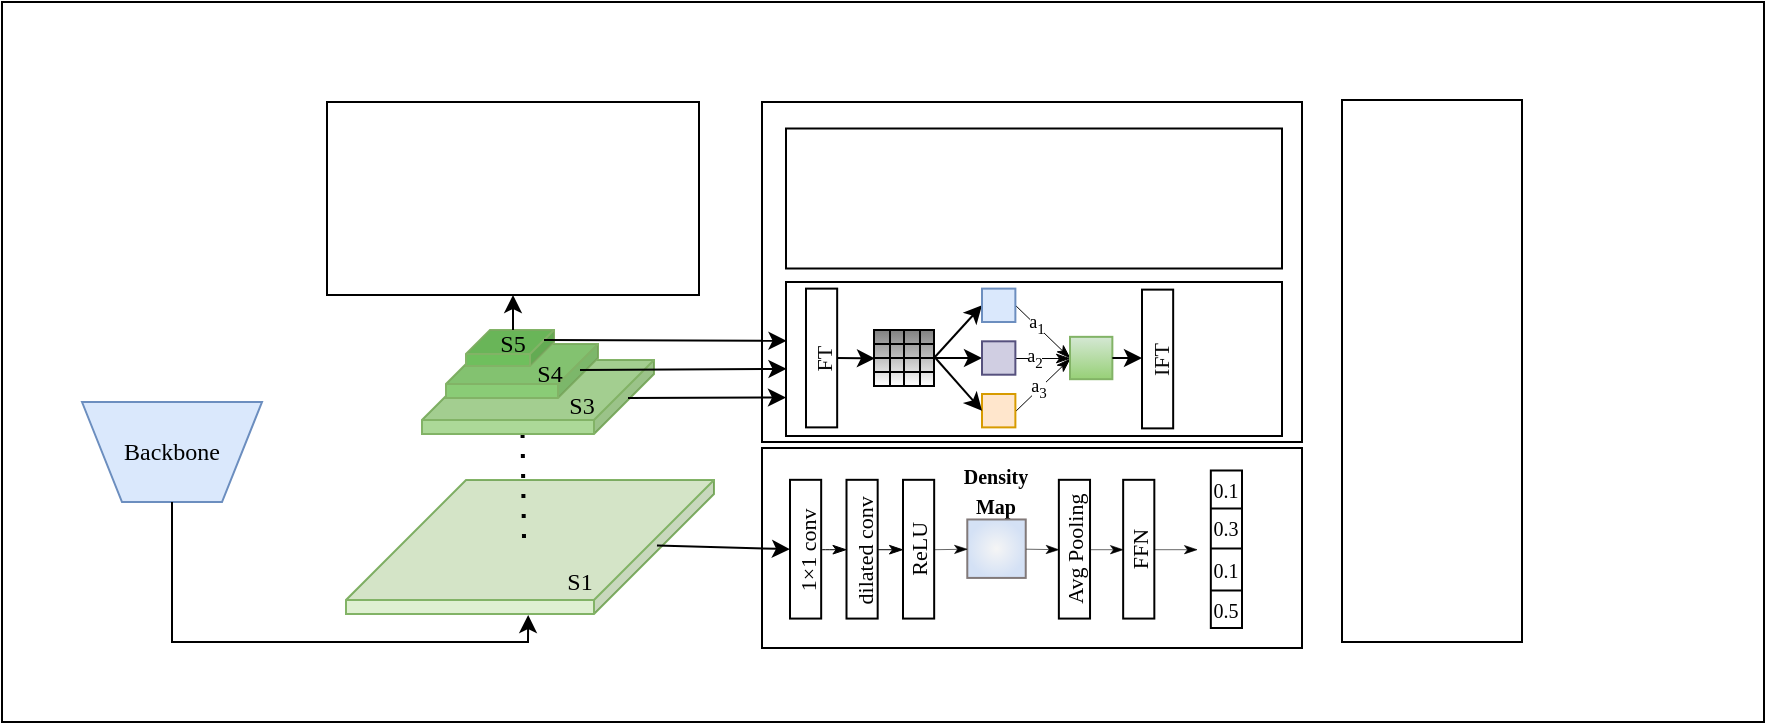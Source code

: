 <mxfile version="26.0.10">
  <diagram name="第 1 页" id="CLWAl7Uv6BVstPCbY0PA">
    <mxGraphModel dx="919" dy="468" grid="1" gridSize="10" guides="1" tooltips="1" connect="1" arrows="1" fold="1" page="1" pageScale="1" pageWidth="827" pageHeight="1169" math="1" shadow="0">
      <root>
        <mxCell id="0" />
        <mxCell id="1" parent="0" />
        <mxCell id="A3obOHkXwMJdT8IcUlnu-3" value="" style="rounded=0;whiteSpace=wrap;html=1;textOpacity=0;movable=1;resizable=1;rotatable=1;deletable=1;editable=1;locked=0;connectable=1;" parent="1" vertex="1">
          <mxGeometry x="20" y="80" width="881" height="360" as="geometry" />
        </mxCell>
        <mxCell id="vyVkkQDFkFN2ZyO-FKbN-2" value="Backbone" style="shape=trapezoid;perimeter=trapezoidPerimeter;whiteSpace=wrap;html=1;fixedSize=1;flipV=1;fillColor=#dae8fc;strokeColor=#6c8ebf;fontFamily=Times New Roman;" parent="1" vertex="1">
          <mxGeometry x="60" y="280" width="90" height="50" as="geometry" />
        </mxCell>
        <mxCell id="A3obOHkXwMJdT8IcUlnu-4" value="" style="rounded=0;whiteSpace=wrap;html=1;fontFamily=Times New Roman;" parent="1" vertex="1">
          <mxGeometry x="400" y="130" width="270" height="170" as="geometry" />
        </mxCell>
        <mxCell id="A3obOHkXwMJdT8IcUlnu-6" value="" style="rounded=0;whiteSpace=wrap;html=1;fontFamily=Times New Roman;" parent="1" vertex="1">
          <mxGeometry x="690" y="129" width="90" height="271" as="geometry" />
        </mxCell>
        <mxCell id="A3obOHkXwMJdT8IcUlnu-8" value="" style="endArrow=classic;html=1;rounded=0;entryX=0.505;entryY=1.008;entryDx=0;entryDy=0;entryPerimeter=0;exitX=0.5;exitY=1;exitDx=0;exitDy=0;fontFamily=Times New Roman;" parent="1" source="vyVkkQDFkFN2ZyO-FKbN-2" target="vyVkkQDFkFN2ZyO-FKbN-3" edge="1">
          <mxGeometry width="50" height="50" relative="1" as="geometry">
            <mxPoint x="120" y="440" as="sourcePoint" />
            <mxPoint x="170" y="390" as="targetPoint" />
            <Array as="points">
              <mxPoint x="105" y="400" />
              <mxPoint x="283" y="400" />
            </Array>
          </mxGeometry>
        </mxCell>
        <mxCell id="pcxJnYcUo_0ArzD0kZ6v-15" value="" style="group" parent="1" vertex="1" connectable="0">
          <mxGeometry x="192" y="319" width="184" height="67" as="geometry" />
        </mxCell>
        <mxCell id="vyVkkQDFkFN2ZyO-FKbN-3" value="" style="shape=cube;whiteSpace=wrap;html=1;boundedLbl=1;backgroundOutline=1;darkOpacity=0.05;darkOpacity2=0.1;size=60;fillStyle=solid;flipH=1;spacingTop=-1;spacingLeft=0;spacing=2;fillColor=light-dark(#dff0d2, #ededed);strokeColor=#82b366;movable=1;resizable=1;rotatable=1;deletable=1;editable=1;locked=0;connectable=1;fontFamily=Times New Roman;" parent="pcxJnYcUo_0ArzD0kZ6v-15" vertex="1">
          <mxGeometry width="184" height="67" as="geometry" />
        </mxCell>
        <mxCell id="pcxJnYcUo_0ArzD0kZ6v-14" value="S1" style="text;html=1;align=center;verticalAlign=middle;whiteSpace=wrap;rounded=0;fontSize=12;fontFamily=Times New Roman;" parent="pcxJnYcUo_0ArzD0kZ6v-15" vertex="1">
          <mxGeometry x="87" y="35.75" width="60" height="30" as="geometry" />
        </mxCell>
        <mxCell id="A3obOHkXwMJdT8IcUlnu-14" value="" style="endArrow=none;dashed=1;html=1;rounded=0;entryX=1;entryY=1;entryDx=0;entryDy=0;dashPattern=1 4;strokeWidth=2;fontFamily=Times New Roman;" parent="1" edge="1">
          <mxGeometry width="50" height="50" relative="1" as="geometry">
            <mxPoint x="281" y="348" as="sourcePoint" />
            <mxPoint x="280" y="276.5" as="targetPoint" />
          </mxGeometry>
        </mxCell>
        <mxCell id="pcxJnYcUo_0ArzD0kZ6v-10" value="" style="group" parent="1" vertex="1" connectable="0">
          <mxGeometry x="230" y="244" width="116" height="53" as="geometry" />
        </mxCell>
        <mxCell id="vyVkkQDFkFN2ZyO-FKbN-9" value="" style="shape=cube;whiteSpace=wrap;html=1;boundedLbl=1;backgroundOutline=1;darkOpacity=0.05;darkOpacity2=0.1;size=30;fillStyle=solid;flipH=1;spacingTop=-1;spacingLeft=0;spacing=2;fillColor=light-dark(#acd998, #1f2f1e);strokeColor=#82b366;movable=1;resizable=1;rotatable=1;deletable=1;editable=1;locked=0;connectable=1;fontFamily=Times New Roman;" parent="pcxJnYcUo_0ArzD0kZ6v-10" vertex="1">
          <mxGeometry y="15" width="116" height="37" as="geometry" />
        </mxCell>
        <mxCell id="A3obOHkXwMJdT8IcUlnu-19" value="S3" style="text;html=1;align=center;verticalAlign=middle;whiteSpace=wrap;rounded=0;fontSize=12;fontFamily=Times New Roman;" parent="pcxJnYcUo_0ArzD0kZ6v-10" vertex="1">
          <mxGeometry x="50" y="23" width="60" height="30" as="geometry" />
        </mxCell>
        <mxCell id="vyVkkQDFkFN2ZyO-FKbN-11" value="" style="shape=cube;whiteSpace=wrap;html=1;boundedLbl=1;backgroundOutline=1;darkOpacity=0.05;darkOpacity2=0.1;size=20;fillStyle=solid;flipH=1;spacingTop=-1;spacingLeft=0;spacing=2;fillColor=light-dark(#8acc76, #1f2f1e);strokeColor=#82b366;movable=1;resizable=1;rotatable=1;deletable=1;editable=1;locked=0;connectable=1;" parent="pcxJnYcUo_0ArzD0kZ6v-10" vertex="1">
          <mxGeometry x="12" y="7" width="76" height="27" as="geometry" />
        </mxCell>
        <mxCell id="A3obOHkXwMJdT8IcUlnu-20" value="S4" style="text;html=1;align=center;verticalAlign=middle;whiteSpace=wrap;rounded=0;fontSize=12;fontFamily=Times New Roman;" parent="pcxJnYcUo_0ArzD0kZ6v-10" vertex="1">
          <mxGeometry x="34" y="7" width="60" height="30" as="geometry" />
        </mxCell>
        <mxCell id="vyVkkQDFkFN2ZyO-FKbN-10" value="" style="shape=cube;whiteSpace=wrap;html=1;boundedLbl=1;backgroundOutline=1;darkOpacity=0.05;darkOpacity2=0.1;size=12;fillStyle=solid;flipH=1;spacingTop=-1;spacingLeft=0;spacing=2;fillColor=light-dark(#6fbf5d, #0c2100);strokeColor=#82b366;movable=1;resizable=1;rotatable=1;deletable=1;editable=1;locked=0;connectable=1;" parent="pcxJnYcUo_0ArzD0kZ6v-10" vertex="1">
          <mxGeometry x="22" width="44" height="18" as="geometry" />
        </mxCell>
        <mxCell id="A3obOHkXwMJdT8IcUlnu-18" value="S5" style="text;html=1;align=center;verticalAlign=middle;whiteSpace=wrap;rounded=0;fontSize=12;fontFamily=Times New Roman;" parent="pcxJnYcUo_0ArzD0kZ6v-10" vertex="1">
          <mxGeometry x="25" width="41" height="14" as="geometry" />
        </mxCell>
        <mxCell id="pcxJnYcUo_0ArzD0kZ6v-11" value="" style="rounded=0;whiteSpace=wrap;html=1;" parent="1" vertex="1">
          <mxGeometry x="182.5" y="130" width="186" height="96.5" as="geometry" />
        </mxCell>
        <mxCell id="pcxJnYcUo_0ArzD0kZ6v-12" value="" style="rounded=0;whiteSpace=wrap;html=1;" parent="1" vertex="1">
          <mxGeometry x="412" y="143.25" width="248" height="70" as="geometry" />
        </mxCell>
        <mxCell id="pcxJnYcUo_0ArzD0kZ6v-13" value="" style="rounded=0;whiteSpace=wrap;html=1;" parent="1" vertex="1">
          <mxGeometry x="412" y="220" width="248" height="77" as="geometry" />
        </mxCell>
        <mxCell id="pcxJnYcUo_0ArzD0kZ6v-19" value="" style="endArrow=classic;html=1;rounded=0;exitX=1;exitY=0.25;exitDx=0;exitDy=0;entryX=0.001;entryY=0.334;entryDx=0;entryDy=0;entryPerimeter=0;" parent="1" edge="1">
          <mxGeometry width="50" height="50" relative="1" as="geometry">
            <mxPoint x="291.0" y="249" as="sourcePoint" />
            <mxPoint x="412.248" y="249.378" as="targetPoint" />
          </mxGeometry>
        </mxCell>
        <mxCell id="pcxJnYcUo_0ArzD0kZ6v-20" value="" style="endArrow=classic;html=1;rounded=0;entryX=0.001;entryY=0.564;entryDx=0;entryDy=0;entryPerimeter=0;" parent="1" edge="1" target="pcxJnYcUo_0ArzD0kZ6v-13">
          <mxGeometry width="50" height="50" relative="1" as="geometry">
            <mxPoint x="309" y="264" as="sourcePoint" />
            <mxPoint x="410" y="260" as="targetPoint" />
          </mxGeometry>
        </mxCell>
        <mxCell id="pcxJnYcUo_0ArzD0kZ6v-21" value="" style="endArrow=classic;html=1;rounded=0;entryX=0;entryY=0.75;entryDx=0;entryDy=0;" parent="1" edge="1" target="pcxJnYcUo_0ArzD0kZ6v-13">
          <mxGeometry width="50" height="50" relative="1" as="geometry">
            <mxPoint x="333" y="278" as="sourcePoint" />
            <mxPoint x="412" y="277" as="targetPoint" />
          </mxGeometry>
        </mxCell>
        <mxCell id="A3obOHkXwMJdT8IcUlnu-5" value="" style="rounded=0;whiteSpace=wrap;html=1;fontFamily=Times New Roman;" parent="1" vertex="1">
          <mxGeometry x="400" y="303" width="270" height="100" as="geometry" />
        </mxCell>
        <mxCell id="gEg5M-laVUsotHvPiH9H-1" value="" style="endArrow=classic;html=1;rounded=0;entryX=0.5;entryY=1;entryDx=0;entryDy=0;exitX=0.5;exitY=0;exitDx=0;exitDy=0;" edge="1" parent="1" source="A3obOHkXwMJdT8IcUlnu-18" target="pcxJnYcUo_0ArzD0kZ6v-11">
          <mxGeometry width="50" height="50" relative="1" as="geometry">
            <mxPoint x="290" y="295" as="sourcePoint" />
            <mxPoint x="220" y="250" as="targetPoint" />
          </mxGeometry>
        </mxCell>
        <mxCell id="pcxJnYcUo_0ArzD0kZ6v-22" value="" style="endArrow=classic;html=1;rounded=0;exitX=0.155;exitY=0.488;exitDx=0;exitDy=0;exitPerimeter=0;entryX=0;entryY=0.5;entryDx=0;entryDy=0;" parent="1" source="vyVkkQDFkFN2ZyO-FKbN-3" target="A3obOHkXwMJdT8IcUlnu-23" edge="1">
          <mxGeometry width="50" height="50" relative="1" as="geometry">
            <mxPoint x="347" y="282" as="sourcePoint" />
            <mxPoint x="410" y="353" as="targetPoint" />
          </mxGeometry>
        </mxCell>
        <mxCell id="pcxJnYcUo_0ArzD0kZ6v-6" value="" style="group" parent="1" vertex="1" connectable="0">
          <mxGeometry x="414" y="309" width="226" height="84" as="geometry" />
        </mxCell>
        <mxCell id="A3obOHkXwMJdT8IcUlnu-70" value="&lt;font style=&quot;font-size: 10px;&quot; face=&quot;Times New Roman&quot;&gt;&lt;b style=&quot;&quot;&gt;Density&lt;br&gt;&lt;/b&gt;&lt;/font&gt;&lt;b style=&quot;font-size: 10px; font-family: &amp;quot;Times New Roman&amp;quot;; background-color: transparent; color: light-dark(rgb(0, 0, 0), rgb(255, 255, 255));&quot;&gt;Map&lt;/b&gt;" style="text;html=1;align=center;verticalAlign=middle;whiteSpace=wrap;rounded=0;" parent="pcxJnYcUo_0ArzD0kZ6v-6" vertex="1">
          <mxGeometry x="74.034" width="58.448" height="29.735" as="geometry" />
        </mxCell>
        <mxCell id="pcxJnYcUo_0ArzD0kZ6v-5" value="" style="group" parent="pcxJnYcUo_0ArzD0kZ6v-6" vertex="1" connectable="0">
          <mxGeometry y="5.204" width="226" height="78.796" as="geometry" />
        </mxCell>
        <mxCell id="A3obOHkXwMJdT8IcUlnu-23" value="&lt;p style=&quot;margin: 0px; font-variant-numeric: normal; font-variant-east-asian: normal; font-variant-alternates: normal; font-size-adjust: none; font-kerning: auto; font-optical-sizing: auto; font-feature-settings: normal; font-variation-settings: normal; font-variant-position: normal; font-variant-emoji: normal; font-stretch: normal; line-height: normal; text-align: start;&quot; class=&quot;p1&quot;&gt;&lt;font face=&quot;Times New Roman&quot; style=&quot;color: rgb(0, 0, 0); font-size: 11px;&quot;&gt;1×1 conv&lt;/font&gt;&lt;/p&gt;" style="rounded=0;whiteSpace=wrap;html=1;horizontal=0;" parent="pcxJnYcUo_0ArzD0kZ6v-5" vertex="1">
          <mxGeometry y="4.708" width="15.586" height="69.381" as="geometry" />
        </mxCell>
        <mxCell id="A3obOHkXwMJdT8IcUlnu-27" value="" style="whiteSpace=wrap;html=1;aspect=fixed;fillColor=#f5f5f5;strokeColor=light-dark(#817979, #959595);gradientColor=#D4E1F5;gradientDirection=radial;" parent="pcxJnYcUo_0ArzD0kZ6v-5" vertex="1">
          <mxGeometry x="88.647" y="24.531" width="29.224" height="29.224" as="geometry" />
        </mxCell>
        <mxCell id="A3obOHkXwMJdT8IcUlnu-30" value="" style="shape=table;startSize=0;container=1;collapsible=0;childLayout=tableLayout;fontSize=14;fontFamily=Times New Roman;align=center;" parent="pcxJnYcUo_0ArzD0kZ6v-5" vertex="1">
          <mxGeometry x="210.414" width="15.586" height="78.796" as="geometry" />
        </mxCell>
        <mxCell id="A3obOHkXwMJdT8IcUlnu-47" style="shape=tableRow;horizontal=0;startSize=0;swimlaneHead=0;swimlaneBody=0;strokeColor=inherit;top=0;left=0;bottom=0;right=0;collapsible=0;dropTarget=0;fillColor=none;points=[[0,0.5],[1,0.5]];portConstraint=eastwest;fontSize=16;" parent="A3obOHkXwMJdT8IcUlnu-30" vertex="1">
          <mxGeometry width="15.586" height="19" as="geometry" />
        </mxCell>
        <mxCell id="A3obOHkXwMJdT8IcUlnu-48" value="0.1" style="shape=partialRectangle;html=1;whiteSpace=wrap;connectable=0;strokeColor=inherit;overflow=hidden;fillColor=none;top=0;left=0;bottom=0;right=0;pointerEvents=1;fontSize=10;fontFamily=Times New Roman;" parent="A3obOHkXwMJdT8IcUlnu-47" vertex="1">
          <mxGeometry width="16" height="19" as="geometry">
            <mxRectangle width="16" height="19" as="alternateBounds" />
          </mxGeometry>
        </mxCell>
        <mxCell id="A3obOHkXwMJdT8IcUlnu-31" value="" style="shape=tableRow;horizontal=0;startSize=0;swimlaneHead=0;swimlaneBody=0;strokeColor=inherit;top=0;left=0;bottom=0;right=0;collapsible=0;dropTarget=0;fillColor=none;points=[[0,0.5],[1,0.5]];portConstraint=eastwest;fontSize=16;" parent="A3obOHkXwMJdT8IcUlnu-30" vertex="1">
          <mxGeometry y="19" width="15.586" height="20" as="geometry" />
        </mxCell>
        <mxCell id="A3obOHkXwMJdT8IcUlnu-32" value="0.3" style="shape=partialRectangle;html=1;whiteSpace=wrap;connectable=0;strokeColor=inherit;overflow=hidden;fillColor=none;top=0;left=0;bottom=0;right=0;pointerEvents=1;fontSize=10;fontFamily=Times New Roman;" parent="A3obOHkXwMJdT8IcUlnu-31" vertex="1">
          <mxGeometry width="16" height="20" as="geometry">
            <mxRectangle width="16" height="20" as="alternateBounds" />
          </mxGeometry>
        </mxCell>
        <mxCell id="A3obOHkXwMJdT8IcUlnu-35" value="" style="shape=tableRow;horizontal=0;startSize=0;swimlaneHead=0;swimlaneBody=0;strokeColor=inherit;top=0;left=0;bottom=0;right=0;collapsible=0;dropTarget=0;fillColor=none;points=[[0,0.5],[1,0.5]];portConstraint=eastwest;fontSize=16;" parent="A3obOHkXwMJdT8IcUlnu-30" vertex="1">
          <mxGeometry y="39" width="15.586" height="21" as="geometry" />
        </mxCell>
        <mxCell id="A3obOHkXwMJdT8IcUlnu-36" value="0.1" style="shape=partialRectangle;html=1;whiteSpace=wrap;connectable=0;strokeColor=inherit;overflow=hidden;fillColor=none;top=0;left=0;bottom=0;right=0;pointerEvents=1;fontSize=10;fontFamily=Times New Roman;" parent="A3obOHkXwMJdT8IcUlnu-35" vertex="1">
          <mxGeometry width="16" height="21" as="geometry">
            <mxRectangle width="16" height="21" as="alternateBounds" />
          </mxGeometry>
        </mxCell>
        <mxCell id="A3obOHkXwMJdT8IcUlnu-43" style="shape=tableRow;horizontal=0;startSize=0;swimlaneHead=0;swimlaneBody=0;strokeColor=inherit;top=0;left=0;bottom=0;right=0;collapsible=0;dropTarget=0;fillColor=none;points=[[0,0.5],[1,0.5]];portConstraint=eastwest;fontSize=16;" parent="A3obOHkXwMJdT8IcUlnu-30" vertex="1">
          <mxGeometry y="60" width="15.586" height="19" as="geometry" />
        </mxCell>
        <mxCell id="A3obOHkXwMJdT8IcUlnu-44" value="0.5" style="shape=partialRectangle;html=1;whiteSpace=wrap;connectable=0;strokeColor=inherit;overflow=hidden;fillColor=none;top=0;left=0;bottom=0;right=0;pointerEvents=1;fontSize=10;fontFamily=Times New Roman;" parent="A3obOHkXwMJdT8IcUlnu-43" vertex="1">
          <mxGeometry width="16" height="19" as="geometry">
            <mxRectangle width="16" height="19" as="alternateBounds" />
          </mxGeometry>
        </mxCell>
        <mxCell id="A3obOHkXwMJdT8IcUlnu-51" value="&lt;p style=&quot;margin: 0px; font-variant-numeric: normal; font-variant-east-asian: normal; font-variant-alternates: normal; font-size-adjust: none; font-kerning: auto; font-optical-sizing: auto; font-feature-settings: normal; font-variation-settings: normal; font-variant-position: normal; font-variant-emoji: normal; font-stretch: normal; line-height: normal; text-align: start;&quot; class=&quot;p1&quot;&gt;&lt;font face=&quot;Times New Roman&quot; style=&quot;color: rgb(0, 0, 0); font-size: 11px;&quot;&gt;dilated conv&lt;/font&gt;&lt;/p&gt;" style="rounded=0;whiteSpace=wrap;html=1;horizontal=0;" parent="pcxJnYcUo_0ArzD0kZ6v-5" vertex="1">
          <mxGeometry x="28.25" y="4.708" width="15.586" height="69.381" as="geometry" />
        </mxCell>
        <mxCell id="A3obOHkXwMJdT8IcUlnu-52" value="&lt;font face=&quot;Times New Roman&quot; style=&quot;font-size: 11px;&quot;&gt;ReLU&lt;/font&gt;" style="rounded=0;whiteSpace=wrap;html=1;horizontal=0;" parent="pcxJnYcUo_0ArzD0kZ6v-5" vertex="1">
          <mxGeometry x="56.5" y="4.708" width="15.586" height="69.381" as="geometry" />
        </mxCell>
        <mxCell id="A3obOHkXwMJdT8IcUlnu-53" value="&lt;font face=&quot;Times New Roman&quot; style=&quot;font-size: 11px;&quot;&gt;Avg Pooling&lt;/font&gt;" style="rounded=0;whiteSpace=wrap;html=1;horizontal=0;" parent="pcxJnYcUo_0ArzD0kZ6v-5" vertex="1">
          <mxGeometry x="134.431" y="4.708" width="15.586" height="69.381" as="geometry" />
        </mxCell>
        <mxCell id="A3obOHkXwMJdT8IcUlnu-54" value="&lt;font face=&quot;Times New Roman&quot; style=&quot;font-size: 11px; font-weight: normal;&quot;&gt;FFN&lt;/font&gt;" style="rounded=0;whiteSpace=wrap;html=1;fontStyle=1;horizontal=0;" parent="pcxJnYcUo_0ArzD0kZ6v-5" vertex="1">
          <mxGeometry x="166.578" y="4.708" width="15.586" height="69.381" as="geometry" />
        </mxCell>
        <mxCell id="A3obOHkXwMJdT8IcUlnu-57" value="" style="endArrow=classicThin;html=1;rounded=0;entryX=0;entryY=0.5;entryDx=0;entryDy=0;exitX=1;exitY=0.5;exitDx=0;exitDy=0;endFill=1;strokeWidth=0.5;curved=1;startArrow=none;startFill=0;" parent="pcxJnYcUo_0ArzD0kZ6v-5" source="A3obOHkXwMJdT8IcUlnu-23" target="A3obOHkXwMJdT8IcUlnu-51" edge="1">
          <mxGeometry width="50" height="50" relative="1" as="geometry">
            <mxPoint x="-52.603" y="24.531" as="sourcePoint" />
            <mxPoint x="-3.897" y="-25.027" as="targetPoint" />
          </mxGeometry>
        </mxCell>
        <mxCell id="A3obOHkXwMJdT8IcUlnu-58" value="" style="endArrow=classicThin;html=1;rounded=0;entryX=0;entryY=0.5;entryDx=0;entryDy=0;exitX=1;exitY=0.5;exitDx=0;exitDy=0;endFill=1;strokeWidth=0.5;jumpSize=7;" parent="pcxJnYcUo_0ArzD0kZ6v-5" source="A3obOHkXwMJdT8IcUlnu-51" target="A3obOHkXwMJdT8IcUlnu-52" edge="1">
          <mxGeometry width="50" height="50" relative="1" as="geometry">
            <mxPoint x="25.328" y="49.31" as="sourcePoint" />
            <mxPoint x="37.991" y="49.31" as="targetPoint" />
          </mxGeometry>
        </mxCell>
        <mxCell id="A3obOHkXwMJdT8IcUlnu-59" value="" style="endArrow=classicThin;html=1;rounded=0;endFill=1;strokeWidth=0.3;sourcePerimeterSpacing=0;fontSize=11;exitX=1;exitY=0.5;exitDx=0;exitDy=0;entryX=0;entryY=0.5;entryDx=0;entryDy=0;" parent="pcxJnYcUo_0ArzD0kZ6v-5" source="A3obOHkXwMJdT8IcUlnu-52" target="A3obOHkXwMJdT8IcUlnu-27" edge="1">
          <mxGeometry width="50" height="50" relative="1" as="geometry">
            <mxPoint x="75.009" y="39.398" as="sourcePoint" />
            <mxPoint x="86.698" y="39.398" as="targetPoint" />
          </mxGeometry>
        </mxCell>
        <mxCell id="A3obOHkXwMJdT8IcUlnu-62" value="" style="endArrow=classicThin;html=1;rounded=0;entryX=0;entryY=0.5;entryDx=0;entryDy=0;exitX=1;exitY=0.5;exitDx=0;exitDy=0;endFill=1;strokeWidth=0.3;" parent="pcxJnYcUo_0ArzD0kZ6v-5" source="A3obOHkXwMJdT8IcUlnu-53" target="A3obOHkXwMJdT8IcUlnu-54" edge="1">
          <mxGeometry width="50" height="50" relative="1" as="geometry">
            <mxPoint x="127.612" y="49.31" as="sourcePoint" />
            <mxPoint x="144.172" y="49.31" as="targetPoint" />
          </mxGeometry>
        </mxCell>
        <mxCell id="A3obOHkXwMJdT8IcUlnu-64" value="" style="endArrow=classicThin;html=1;rounded=0;endFill=1;strokeWidth=0.3;sourcePerimeterSpacing=0;fontSize=11;exitX=1;exitY=0.5;exitDx=0;exitDy=0;entryX=0;entryY=0.5;entryDx=0;entryDy=0;" parent="pcxJnYcUo_0ArzD0kZ6v-5" source="A3obOHkXwMJdT8IcUlnu-27" target="A3obOHkXwMJdT8IcUlnu-53" edge="1">
          <mxGeometry width="50" height="50" relative="1" as="geometry">
            <mxPoint x="120.793" y="39.398" as="sourcePoint" />
            <mxPoint x="132.483" y="39.398" as="targetPoint" />
          </mxGeometry>
        </mxCell>
        <mxCell id="A3obOHkXwMJdT8IcUlnu-67" value="" style="endArrow=classicThin;html=1;rounded=0;strokeWidth=0.3;endFill=1;exitX=1;exitY=0.5;exitDx=0;exitDy=0;" parent="pcxJnYcUo_0ArzD0kZ6v-5" source="A3obOHkXwMJdT8IcUlnu-54" edge="1">
          <mxGeometry width="50" height="50" relative="1" as="geometry">
            <mxPoint x="113" y="113.735" as="sourcePoint" />
            <mxPoint x="203.595" y="39.398" as="targetPoint" />
          </mxGeometry>
        </mxCell>
        <mxCell id="gEg5M-laVUsotHvPiH9H-3" value="&lt;p style=&quot;margin: 0px; font-variant-numeric: normal; font-variant-east-asian: normal; font-variant-alternates: normal; font-size-adjust: none; font-kerning: auto; font-optical-sizing: auto; font-feature-settings: normal; font-variation-settings: normal; font-variant-position: normal; font-variant-emoji: normal; font-stretch: normal; line-height: normal; color: rgb(14, 14, 14); text-align: start;&quot; class=&quot;p1&quot;&gt;&lt;font style=&quot;font-size: 11px;&quot; face=&quot;Times New Roman&quot;&gt;FT&lt;/font&gt;&lt;/p&gt;" style="rounded=0;whiteSpace=wrap;html=1;horizontal=0;" vertex="1" parent="1">
          <mxGeometry x="422" y="223.312" width="15.586" height="69.381" as="geometry" />
        </mxCell>
        <mxCell id="gEg5M-laVUsotHvPiH9H-51" style="rounded=0;orthogonalLoop=1;jettySize=auto;html=1;exitX=1;exitY=0.5;exitDx=0;exitDy=0;entryX=0;entryY=0.5;entryDx=0;entryDy=0;" edge="1" parent="1" source="gEg5M-laVUsotHvPiH9H-9" target="gEg5M-laVUsotHvPiH9H-47">
          <mxGeometry relative="1" as="geometry" />
        </mxCell>
        <mxCell id="gEg5M-laVUsotHvPiH9H-52" style="edgeStyle=orthogonalEdgeStyle;rounded=0;orthogonalLoop=1;jettySize=auto;html=1;exitX=1;exitY=0.5;exitDx=0;exitDy=0;entryX=0;entryY=0.5;entryDx=0;entryDy=0;" edge="1" parent="1" source="gEg5M-laVUsotHvPiH9H-9" target="gEg5M-laVUsotHvPiH9H-49">
          <mxGeometry relative="1" as="geometry" />
        </mxCell>
        <mxCell id="gEg5M-laVUsotHvPiH9H-9" value="" style="shape=table;startSize=0;container=1;collapsible=0;childLayout=tableLayout;fontSize=16;gradientColor=#808080;gradientDirection=north;" vertex="1" parent="1">
          <mxGeometry x="456" y="244" width="30" height="28" as="geometry" />
        </mxCell>
        <mxCell id="gEg5M-laVUsotHvPiH9H-35" style="shape=tableRow;horizontal=0;startSize=0;swimlaneHead=0;swimlaneBody=0;strokeColor=inherit;top=0;left=0;bottom=0;right=0;collapsible=0;dropTarget=0;fillColor=none;points=[[0,0.5],[1,0.5]];portConstraint=eastwest;fontSize=16;" vertex="1" parent="gEg5M-laVUsotHvPiH9H-9">
          <mxGeometry width="30" height="7" as="geometry" />
        </mxCell>
        <mxCell id="gEg5M-laVUsotHvPiH9H-36" style="shape=partialRectangle;html=1;whiteSpace=wrap;connectable=0;strokeColor=inherit;overflow=hidden;fillColor=none;top=0;left=0;bottom=0;right=0;pointerEvents=1;fontSize=16;" vertex="1" parent="gEg5M-laVUsotHvPiH9H-35">
          <mxGeometry width="8" height="7" as="geometry">
            <mxRectangle width="8" height="7" as="alternateBounds" />
          </mxGeometry>
        </mxCell>
        <mxCell id="gEg5M-laVUsotHvPiH9H-37" style="shape=partialRectangle;html=1;whiteSpace=wrap;connectable=0;strokeColor=inherit;overflow=hidden;fillColor=none;top=0;left=0;bottom=0;right=0;pointerEvents=1;fontSize=16;" vertex="1" parent="gEg5M-laVUsotHvPiH9H-35">
          <mxGeometry x="8" width="7" height="7" as="geometry">
            <mxRectangle width="7" height="7" as="alternateBounds" />
          </mxGeometry>
        </mxCell>
        <mxCell id="gEg5M-laVUsotHvPiH9H-38" style="shape=partialRectangle;html=1;whiteSpace=wrap;connectable=0;strokeColor=inherit;overflow=hidden;fillColor=none;top=0;left=0;bottom=0;right=0;pointerEvents=1;fontSize=16;" vertex="1" parent="gEg5M-laVUsotHvPiH9H-35">
          <mxGeometry x="15" width="8" height="7" as="geometry">
            <mxRectangle width="8" height="7" as="alternateBounds" />
          </mxGeometry>
        </mxCell>
        <mxCell id="gEg5M-laVUsotHvPiH9H-39" style="shape=partialRectangle;html=1;whiteSpace=wrap;connectable=0;strokeColor=inherit;overflow=hidden;fillColor=none;top=0;left=0;bottom=0;right=0;pointerEvents=1;fontSize=16;" vertex="1" parent="gEg5M-laVUsotHvPiH9H-35">
          <mxGeometry x="23" width="7" height="7" as="geometry">
            <mxRectangle width="7" height="7" as="alternateBounds" />
          </mxGeometry>
        </mxCell>
        <mxCell id="gEg5M-laVUsotHvPiH9H-10" value="" style="shape=tableRow;horizontal=0;startSize=0;swimlaneHead=0;swimlaneBody=0;strokeColor=inherit;top=0;left=0;bottom=0;right=0;collapsible=0;dropTarget=0;fillColor=none;points=[[0,0.5],[1,0.5]];portConstraint=eastwest;fontSize=16;" vertex="1" parent="gEg5M-laVUsotHvPiH9H-9">
          <mxGeometry y="7" width="30" height="7" as="geometry" />
        </mxCell>
        <mxCell id="gEg5M-laVUsotHvPiH9H-11" value="" style="shape=partialRectangle;html=1;whiteSpace=wrap;connectable=0;strokeColor=inherit;overflow=hidden;fillColor=none;top=0;left=0;bottom=0;right=0;pointerEvents=1;fontSize=16;" vertex="1" parent="gEg5M-laVUsotHvPiH9H-10">
          <mxGeometry width="8" height="7" as="geometry">
            <mxRectangle width="8" height="7" as="alternateBounds" />
          </mxGeometry>
        </mxCell>
        <mxCell id="gEg5M-laVUsotHvPiH9H-12" value="" style="shape=partialRectangle;html=1;whiteSpace=wrap;connectable=0;strokeColor=inherit;overflow=hidden;fillColor=none;top=0;left=0;bottom=0;right=0;pointerEvents=1;fontSize=16;" vertex="1" parent="gEg5M-laVUsotHvPiH9H-10">
          <mxGeometry x="8" width="7" height="7" as="geometry">
            <mxRectangle width="7" height="7" as="alternateBounds" />
          </mxGeometry>
        </mxCell>
        <mxCell id="gEg5M-laVUsotHvPiH9H-13" value="" style="shape=partialRectangle;html=1;whiteSpace=wrap;connectable=0;strokeColor=inherit;overflow=hidden;fillColor=none;top=0;left=0;bottom=0;right=0;pointerEvents=1;fontSize=16;" vertex="1" parent="gEg5M-laVUsotHvPiH9H-10">
          <mxGeometry x="15" width="8" height="7" as="geometry">
            <mxRectangle width="8" height="7" as="alternateBounds" />
          </mxGeometry>
        </mxCell>
        <mxCell id="gEg5M-laVUsotHvPiH9H-40" style="shape=partialRectangle;html=1;whiteSpace=wrap;connectable=0;strokeColor=inherit;overflow=hidden;fillColor=none;top=0;left=0;bottom=0;right=0;pointerEvents=1;fontSize=16;" vertex="1" parent="gEg5M-laVUsotHvPiH9H-10">
          <mxGeometry x="23" width="7" height="7" as="geometry">
            <mxRectangle width="7" height="7" as="alternateBounds" />
          </mxGeometry>
        </mxCell>
        <mxCell id="gEg5M-laVUsotHvPiH9H-14" value="" style="shape=tableRow;horizontal=0;startSize=0;swimlaneHead=0;swimlaneBody=0;strokeColor=inherit;top=0;left=0;bottom=0;right=0;collapsible=0;dropTarget=0;fillColor=none;points=[[0,0.5],[1,0.5]];portConstraint=eastwest;fontSize=16;" vertex="1" parent="gEg5M-laVUsotHvPiH9H-9">
          <mxGeometry y="14" width="30" height="7" as="geometry" />
        </mxCell>
        <mxCell id="gEg5M-laVUsotHvPiH9H-15" value="" style="shape=partialRectangle;html=1;whiteSpace=wrap;connectable=0;strokeColor=inherit;overflow=hidden;fillColor=none;top=0;left=0;bottom=0;right=0;pointerEvents=1;fontSize=16;" vertex="1" parent="gEg5M-laVUsotHvPiH9H-14">
          <mxGeometry width="8" height="7" as="geometry">
            <mxRectangle width="8" height="7" as="alternateBounds" />
          </mxGeometry>
        </mxCell>
        <mxCell id="gEg5M-laVUsotHvPiH9H-16" value="" style="shape=partialRectangle;html=1;whiteSpace=wrap;connectable=0;strokeColor=inherit;overflow=hidden;fillColor=none;top=0;left=0;bottom=0;right=0;pointerEvents=1;fontSize=16;" vertex="1" parent="gEg5M-laVUsotHvPiH9H-14">
          <mxGeometry x="8" width="7" height="7" as="geometry">
            <mxRectangle width="7" height="7" as="alternateBounds" />
          </mxGeometry>
        </mxCell>
        <mxCell id="gEg5M-laVUsotHvPiH9H-17" value="" style="shape=partialRectangle;html=1;whiteSpace=wrap;connectable=0;strokeColor=inherit;overflow=hidden;fillColor=none;top=0;left=0;bottom=0;right=0;pointerEvents=1;fontSize=16;" vertex="1" parent="gEg5M-laVUsotHvPiH9H-14">
          <mxGeometry x="15" width="8" height="7" as="geometry">
            <mxRectangle width="8" height="7" as="alternateBounds" />
          </mxGeometry>
        </mxCell>
        <mxCell id="gEg5M-laVUsotHvPiH9H-41" style="shape=partialRectangle;html=1;whiteSpace=wrap;connectable=0;strokeColor=inherit;overflow=hidden;fillColor=none;top=0;left=0;bottom=0;right=0;pointerEvents=1;fontSize=16;" vertex="1" parent="gEg5M-laVUsotHvPiH9H-14">
          <mxGeometry x="23" width="7" height="7" as="geometry">
            <mxRectangle width="7" height="7" as="alternateBounds" />
          </mxGeometry>
        </mxCell>
        <mxCell id="gEg5M-laVUsotHvPiH9H-18" value="" style="shape=tableRow;horizontal=0;startSize=0;swimlaneHead=0;swimlaneBody=0;strokeColor=inherit;top=0;left=0;bottom=0;right=0;collapsible=0;dropTarget=0;fillColor=none;points=[[0,0.5],[1,0.5]];portConstraint=eastwest;fontSize=16;" vertex="1" parent="gEg5M-laVUsotHvPiH9H-9">
          <mxGeometry y="21" width="30" height="7" as="geometry" />
        </mxCell>
        <mxCell id="gEg5M-laVUsotHvPiH9H-19" value="" style="shape=partialRectangle;html=1;whiteSpace=wrap;connectable=0;strokeColor=inherit;overflow=hidden;fillColor=none;top=0;left=0;bottom=0;right=0;pointerEvents=1;fontSize=16;" vertex="1" parent="gEg5M-laVUsotHvPiH9H-18">
          <mxGeometry width="8" height="7" as="geometry">
            <mxRectangle width="8" height="7" as="alternateBounds" />
          </mxGeometry>
        </mxCell>
        <mxCell id="gEg5M-laVUsotHvPiH9H-20" value="" style="shape=partialRectangle;html=1;whiteSpace=wrap;connectable=0;strokeColor=inherit;overflow=hidden;fillColor=none;top=0;left=0;bottom=0;right=0;pointerEvents=1;fontSize=16;" vertex="1" parent="gEg5M-laVUsotHvPiH9H-18">
          <mxGeometry x="8" width="7" height="7" as="geometry">
            <mxRectangle width="7" height="7" as="alternateBounds" />
          </mxGeometry>
        </mxCell>
        <mxCell id="gEg5M-laVUsotHvPiH9H-21" value="" style="shape=partialRectangle;html=1;whiteSpace=wrap;connectable=0;strokeColor=inherit;overflow=hidden;fillColor=none;top=0;left=0;bottom=0;right=0;pointerEvents=1;fontSize=16;" vertex="1" parent="gEg5M-laVUsotHvPiH9H-18">
          <mxGeometry x="15" width="8" height="7" as="geometry">
            <mxRectangle width="8" height="7" as="alternateBounds" />
          </mxGeometry>
        </mxCell>
        <mxCell id="gEg5M-laVUsotHvPiH9H-42" style="shape=partialRectangle;html=1;whiteSpace=wrap;connectable=0;strokeColor=inherit;overflow=hidden;fillColor=none;top=0;left=0;bottom=0;right=0;pointerEvents=1;fontSize=16;" vertex="1" parent="gEg5M-laVUsotHvPiH9H-18">
          <mxGeometry x="23" width="7" height="7" as="geometry">
            <mxRectangle width="7" height="7" as="alternateBounds" />
          </mxGeometry>
        </mxCell>
        <mxCell id="gEg5M-laVUsotHvPiH9H-44" value="" style="endArrow=classic;html=1;rounded=0;exitX=1;exitY=0.5;exitDx=0;exitDy=0;entryX=0.016;entryY=0.03;entryDx=0;entryDy=0;entryPerimeter=0;" edge="1" parent="1" source="gEg5M-laVUsotHvPiH9H-3" target="gEg5M-laVUsotHvPiH9H-14">
          <mxGeometry width="50" height="50" relative="1" as="geometry">
            <mxPoint x="400" y="320" as="sourcePoint" />
            <mxPoint x="455" y="258" as="targetPoint" />
          </mxGeometry>
        </mxCell>
        <mxCell id="gEg5M-laVUsotHvPiH9H-56" style="rounded=0;orthogonalLoop=1;jettySize=auto;html=1;exitX=1;exitY=0.5;exitDx=0;exitDy=0;entryX=0;entryY=0.5;entryDx=0;entryDy=0;strokeWidth=0.5;endArrow=classicThin;endFill=1;" edge="1" parent="1" source="gEg5M-laVUsotHvPiH9H-47" target="gEg5M-laVUsotHvPiH9H-54">
          <mxGeometry relative="1" as="geometry" />
        </mxCell>
        <mxCell id="gEg5M-laVUsotHvPiH9H-60" value="a&lt;sub&gt;1&lt;/sub&gt;" style="edgeLabel;html=1;align=center;verticalAlign=middle;resizable=0;points=[];fontFamily=Times New Roman;fontSize=9;" vertex="1" connectable="0" parent="gEg5M-laVUsotHvPiH9H-56">
          <mxGeometry x="-0.288" y="1" relative="1" as="geometry">
            <mxPoint as="offset" />
          </mxGeometry>
        </mxCell>
        <mxCell id="gEg5M-laVUsotHvPiH9H-47" value="" style="whiteSpace=wrap;html=1;aspect=fixed;fillColor=#dae8fc;strokeColor=#6c8ebf;" vertex="1" parent="1">
          <mxGeometry x="510" y="223.31" width="16.69" height="16.69" as="geometry" />
        </mxCell>
        <mxCell id="gEg5M-laVUsotHvPiH9H-57" style="edgeStyle=orthogonalEdgeStyle;rounded=0;orthogonalLoop=1;jettySize=auto;html=1;exitX=1;exitY=0.5;exitDx=0;exitDy=0;entryX=0;entryY=0.5;entryDx=0;entryDy=0;endArrow=classicThin;endFill=1;strokeWidth=0.5;" edge="1" parent="1" source="gEg5M-laVUsotHvPiH9H-49" target="gEg5M-laVUsotHvPiH9H-54">
          <mxGeometry relative="1" as="geometry">
            <mxPoint x="550" y="258.113" as="targetPoint" />
          </mxGeometry>
        </mxCell>
        <mxCell id="gEg5M-laVUsotHvPiH9H-61" value="a&lt;sub&gt;2&lt;/sub&gt;" style="edgeLabel;html=1;align=center;verticalAlign=middle;resizable=0;points=[];fontFamily=Times New Roman;fontSize=9;" vertex="1" connectable="0" parent="gEg5M-laVUsotHvPiH9H-57">
          <mxGeometry x="-0.286" relative="1" as="geometry">
            <mxPoint as="offset" />
          </mxGeometry>
        </mxCell>
        <mxCell id="gEg5M-laVUsotHvPiH9H-49" value="" style="whiteSpace=wrap;html=1;aspect=fixed;fontStyle=1;fillColor=#d0cee2;strokeColor=#56517e;" vertex="1" parent="1">
          <mxGeometry x="510" y="249.66" width="16.69" height="16.69" as="geometry" />
        </mxCell>
        <mxCell id="gEg5M-laVUsotHvPiH9H-58" style="rounded=0;orthogonalLoop=1;jettySize=auto;html=1;entryX=0;entryY=0.5;entryDx=0;entryDy=0;endArrow=classicThin;endFill=1;strokeWidth=0.5;exitX=1;exitY=0.5;exitDx=0;exitDy=0;" edge="1" parent="1" source="gEg5M-laVUsotHvPiH9H-50" target="gEg5M-laVUsotHvPiH9H-54">
          <mxGeometry relative="1" as="geometry" />
        </mxCell>
        <mxCell id="gEg5M-laVUsotHvPiH9H-62" value="a&lt;sub&gt;3&lt;/sub&gt;" style="edgeLabel;html=1;align=center;verticalAlign=middle;resizable=0;points=[];fontFamily=Times New Roman;fontSize=9;" vertex="1" connectable="0" parent="gEg5M-laVUsotHvPiH9H-58">
          <mxGeometry x="-0.16" y="1" relative="1" as="geometry">
            <mxPoint as="offset" />
          </mxGeometry>
        </mxCell>
        <mxCell id="gEg5M-laVUsotHvPiH9H-50" value="" style="whiteSpace=wrap;html=1;aspect=fixed;fillColor=#ffe6cc;strokeColor=#d79b00;" vertex="1" parent="1">
          <mxGeometry x="510" y="276" width="16.69" height="16.69" as="geometry" />
        </mxCell>
        <mxCell id="gEg5M-laVUsotHvPiH9H-53" style="rounded=0;orthogonalLoop=1;jettySize=auto;html=1;entryX=0;entryY=0.5;entryDx=0;entryDy=0;exitX=1.031;exitY=0.036;exitDx=0;exitDy=0;exitPerimeter=0;" edge="1" parent="1" source="gEg5M-laVUsotHvPiH9H-14" target="gEg5M-laVUsotHvPiH9H-50">
          <mxGeometry relative="1" as="geometry" />
        </mxCell>
        <mxCell id="gEg5M-laVUsotHvPiH9H-54" value="" style="whiteSpace=wrap;html=1;aspect=fixed;fontStyle=1;fillColor=#d5e8d4;strokeColor=#82b366;gradientColor=#97d077;" vertex="1" parent="1">
          <mxGeometry x="554" y="247.42" width="21.18" height="21.18" as="geometry" />
        </mxCell>
        <mxCell id="gEg5M-laVUsotHvPiH9H-63" value="&lt;p style=&quot;margin: 0px; font-variant-numeric: normal; font-variant-east-asian: normal; font-variant-alternates: normal; font-size-adjust: none; font-kerning: auto; font-optical-sizing: auto; font-feature-settings: normal; font-variation-settings: normal; font-variant-position: normal; font-variant-emoji: normal; font-stretch: normal; line-height: normal; color: rgb(14, 14, 14); text-align: start;&quot; class=&quot;p1&quot;&gt;&lt;font style=&quot;font-size: 11px;&quot; face=&quot;Times New Roman&quot;&gt;IFT&lt;/font&gt;&lt;/p&gt;" style="rounded=0;whiteSpace=wrap;html=1;horizontal=0;" vertex="1" parent="1">
          <mxGeometry x="590" y="223.812" width="15.586" height="69.381" as="geometry" />
        </mxCell>
        <mxCell id="gEg5M-laVUsotHvPiH9H-64" style="edgeStyle=orthogonalEdgeStyle;rounded=0;orthogonalLoop=1;jettySize=auto;html=1;exitX=1;exitY=0.5;exitDx=0;exitDy=0;entryX=0;entryY=0.5;entryDx=0;entryDy=0;" edge="1" parent="1" source="gEg5M-laVUsotHvPiH9H-54" target="gEg5M-laVUsotHvPiH9H-63">
          <mxGeometry relative="1" as="geometry">
            <mxPoint x="496" y="268" as="sourcePoint" />
            <mxPoint x="520" y="268" as="targetPoint" />
          </mxGeometry>
        </mxCell>
      </root>
    </mxGraphModel>
  </diagram>
</mxfile>
